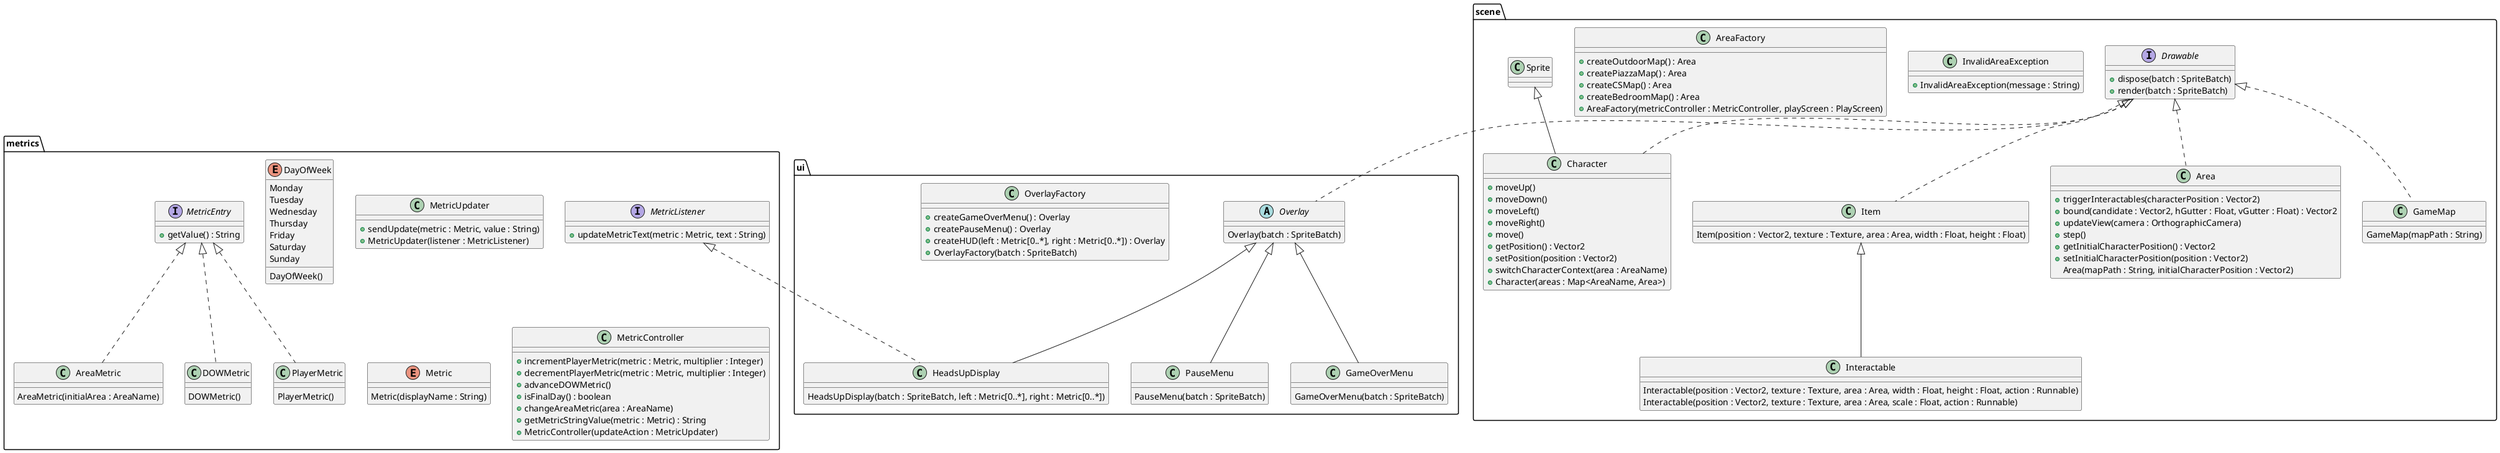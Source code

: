 @startuml
'https://plantuml.com/class-diagram

package scene {
    interface Drawable {
        +dispose(batch : SpriteBatch)
        +render(batch : SpriteBatch)
    }

    class InvalidAreaException {
        +InvalidAreaException(message : String)
    }

    class AreaFactory {
        +createOutdoorMap() : Area
        +createPiazzaMap() : Area
        +createCSMap() : Area
        +createBedroomMap() : Area
        +AreaFactory(metricController : MetricController, playScreen : PlayScreen)
    }

    class GameMap {
        GameMap(mapPath : String)
    }

    class Item {
        Item(position : Vector2, texture : Texture, area : Area, width : Float, height : Float)
    }

    class Interactable {
        Interactable(position : Vector2, texture : Texture, area : Area, width : Float, height : Float, action : Runnable)
        Interactable(position : Vector2, texture : Texture, area : Area, scale : Float, action : Runnable)
    }

    class Character {
        +moveUp()
        +moveDown()
        +moveLeft()
        +moveRight()
        +move()
        +getPosition() : Vector2
        +setPosition(position : Vector2)
        +switchCharacterContext(area : AreaName)
        +Character(areas : Map<AreaName, Area>)
    }

    class Area {
        +triggerInteractables(characterPosition : Vector2)
        +bound(candidate : Vector2, hGutter : Float, vGutter : Float) : Vector2
        +updateView(camera : OrthographicCamera)
        +step()
        +getInitialCharacterPosition() : Vector2
        +setInitialCharacterPosition(position : Vector2)
        Area(mapPath : String, initialCharacterPosition : Vector2)
    }

    Drawable <|.. Area
    Sprite <|-- Character
    Drawable <|.. Character
    Drawable <|.. Item
    Item <|-- Interactable
    Drawable <|.. GameMap
}

package metrics {
    interface MetricListener {
        +updateMetricText(metric : Metric, text : String)
    }

    interface MetricEntry {
        +getValue() : String
    }

    class AreaMetric {
        AreaMetric(initialArea : AreaName)
    }

    enum DayOfWeek {
        Monday
        Tuesday
        Wednesday
        Thursday
        Friday
        Saturday
        Sunday

        DayOfWeek()
    }

    class DOWMetric {
        DOWMetric()
    }

    class PlayerMetric {
        PlayerMetric()
    }

    class MetricUpdater {
        +sendUpdate(metric : Metric, value : String)
        +MetricUpdater(listener : MetricListener)
    }

    enum Metric {
        Metric(displayName : String)
    }

    class MetricController {
        +incrementPlayerMetric(metric : Metric, multiplier : Integer)
        +decrementPlayerMetric(metric : Metric, multiplier : Integer)
        +advanceDOWMetric()
        +isFinalDay() : boolean
        +changeAreaMetric(area : AreaName)
        +getMetricStringValue(metric : Metric) : String
        +MetricController(updateAction : MetricUpdater)
    }

    MetricEntry <|.. AreaMetric
    MetricEntry <|.. DOWMetric
    MetricEntry <|.. PlayerMetric
}

package ui {
    abstract class Overlay {
        Overlay(batch : SpriteBatch)
    }

    class HeadsUpDisplay {
        HeadsUpDisplay(batch : SpriteBatch, left : Metric[0..*], right : Metric[0..*])
    }

    class PauseMenu {
        PauseMenu(batch : SpriteBatch)
    }

    class GameOverMenu {
        GameOverMenu(batch : SpriteBatch)
    }

    class OverlayFactory {
        +createGameOverMenu() : Overlay
        +createPauseMenu() : Overlay
        +createHUD(left : Metric[0..*], right : Metric[0..*]) : Overlay
        +OverlayFactory(batch : SpriteBatch)
    }

    Overlay <|-- GameOverMenu
    Overlay <|-- HeadsUpDisplay
    Overlay <|-- PauseMenu
    Drawable <|.. Overlay
    MetricListener <|.. HeadsUpDisplay
}

@enduml
